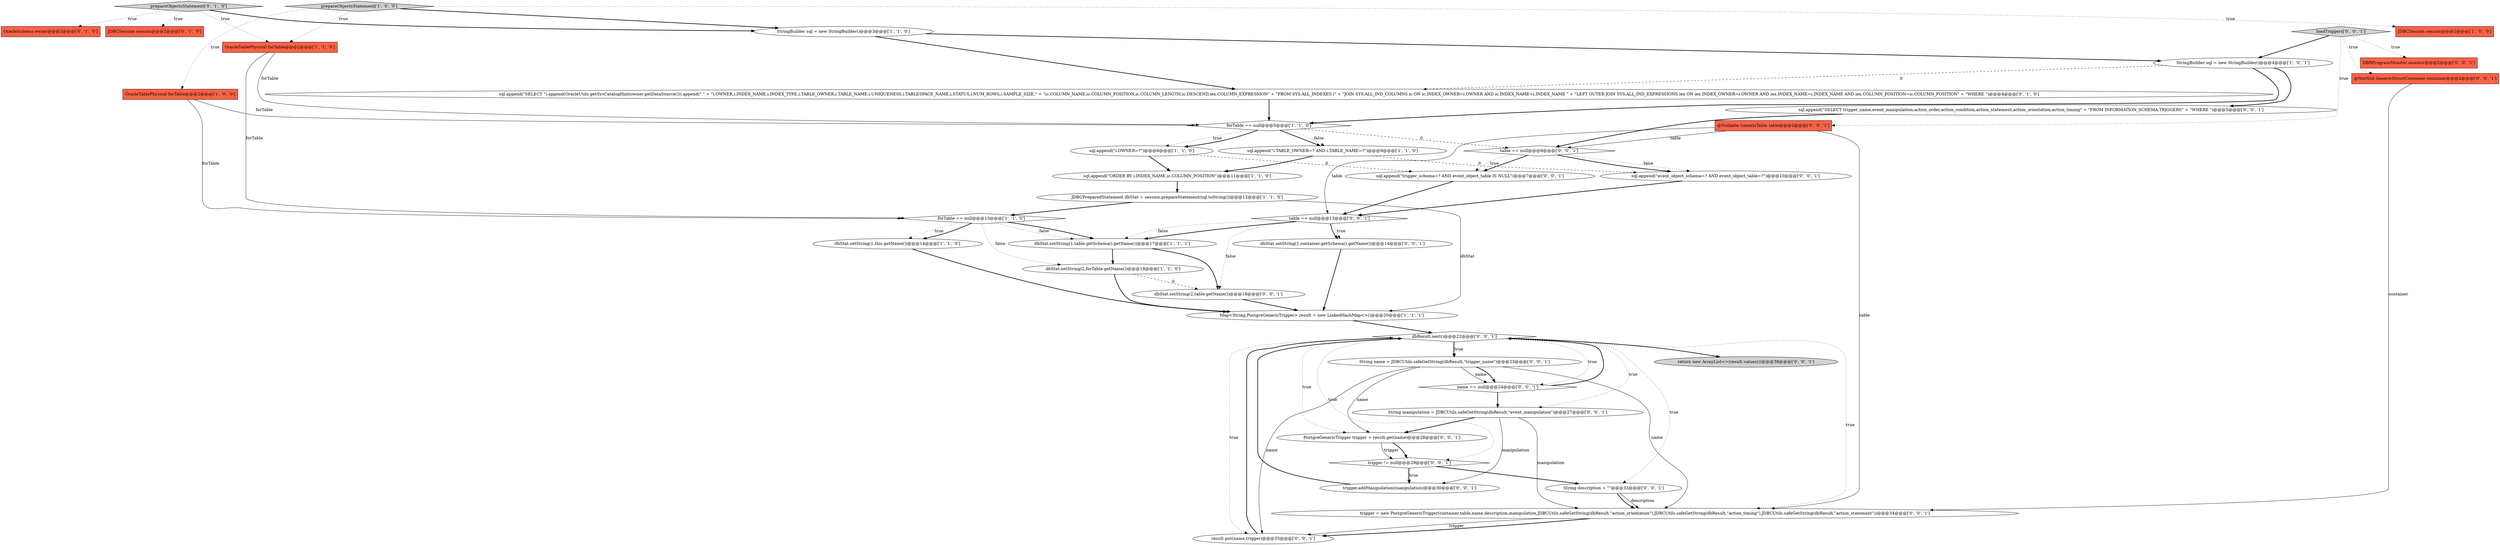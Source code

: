 digraph {
18 [style = filled, label = "JDBCSession session@@@2@@@['0', '1', '0']", fillcolor = tomato, shape = box image = "AAA0AAABBB2BBB"];
10 [style = filled, label = "dbStat.setString(2,forTable.getName())@@@18@@@['1', '1', '0']", fillcolor = white, shape = ellipse image = "AAA0AAABBB1BBB"];
6 [style = filled, label = "dbStat.setString(1,table.getSchema().getName())@@@17@@@['1', '1', '1']", fillcolor = white, shape = ellipse image = "AAA0AAABBB1BBB"];
8 [style = filled, label = "StringBuilder sql = new StringBuilder()@@@4@@@['1', '0', '1']", fillcolor = white, shape = ellipse image = "AAA0AAABBB1BBB"];
35 [style = filled, label = "trigger != null@@@29@@@['0', '0', '1']", fillcolor = white, shape = diamond image = "AAA0AAABBB3BBB"];
39 [style = filled, label = "@NotNull GenericStructContainer container@@@2@@@['0', '0', '1']", fillcolor = tomato, shape = box image = "AAA0AAABBB3BBB"];
40 [style = filled, label = "dbResult.next()@@@22@@@['0', '0', '1']", fillcolor = white, shape = diamond image = "AAA0AAABBB3BBB"];
21 [style = filled, label = "name == null@@@24@@@['0', '0', '1']", fillcolor = white, shape = diamond image = "AAA0AAABBB3BBB"];
25 [style = filled, label = "result.put(name,trigger)@@@35@@@['0', '0', '1']", fillcolor = white, shape = ellipse image = "AAA0AAABBB3BBB"];
14 [style = filled, label = "prepareObjectsStatement['1', '0', '0']", fillcolor = lightgray, shape = diamond image = "AAA0AAABBB1BBB"];
3 [style = filled, label = "JDBCPreparedStatement dbStat = session.prepareStatement(sql.toString())@@@12@@@['1', '1', '0']", fillcolor = white, shape = ellipse image = "AAA0AAABBB1BBB"];
30 [style = filled, label = "sql.append(\"event_object_schema=? AND event_object_table=?\")@@@10@@@['0', '0', '1']", fillcolor = white, shape = ellipse image = "AAA0AAABBB3BBB"];
7 [style = filled, label = "forTable == null@@@13@@@['1', '1', '0']", fillcolor = white, shape = diamond image = "AAA0AAABBB1BBB"];
16 [style = filled, label = "OracleSchema owner@@@2@@@['0', '1', '0']", fillcolor = tomato, shape = box image = "AAA0AAABBB2BBB"];
1 [style = filled, label = "sql.append(\"ORDER BY i.INDEX_NAME,ic.COLUMN_POSITION\")@@@11@@@['1', '1', '0']", fillcolor = white, shape = ellipse image = "AAA0AAABBB1BBB"];
24 [style = filled, label = "return new ArrayList<>(result.values())@@@38@@@['0', '0', '1']", fillcolor = lightgray, shape = ellipse image = "AAA0AAABBB3BBB"];
36 [style = filled, label = "@Nullable GenericTable table@@@2@@@['0', '0', '1']", fillcolor = tomato, shape = box image = "AAA0AAABBB3BBB"];
11 [style = filled, label = "forTable == null@@@5@@@['1', '1', '0']", fillcolor = white, shape = diamond image = "AAA0AAABBB1BBB"];
5 [style = filled, label = "OracleTablePhysical forTable@@@2@@@['1', '1', '0']", fillcolor = tomato, shape = box image = "AAA0AAABBB1BBB"];
29 [style = filled, label = "trigger = new PostgreGenericTrigger(container,table,name,description,manipulation,JDBCUtils.safeGetString(dbResult,\"action_orientation\"),JDBCUtils.safeGetString(dbResult,\"action_timing\"),JDBCUtils.safeGetString(dbResult,\"action_statement\"))@@@34@@@['0', '0', '1']", fillcolor = white, shape = ellipse image = "AAA0AAABBB3BBB"];
27 [style = filled, label = "table == null@@@13@@@['0', '0', '1']", fillcolor = white, shape = diamond image = "AAA0AAABBB3BBB"];
12 [style = filled, label = "StringBuilder sql = new StringBuilder()@@@3@@@['1', '1', '0']", fillcolor = white, shape = ellipse image = "AAA0AAABBB1BBB"];
20 [style = filled, label = "String name = JDBCUtils.safeGetString(dbResult,\"trigger_name\")@@@23@@@['0', '0', '1']", fillcolor = white, shape = ellipse image = "AAA0AAABBB3BBB"];
26 [style = filled, label = "String description = \"\"@@@33@@@['0', '0', '1']", fillcolor = white, shape = ellipse image = "AAA0AAABBB3BBB"];
38 [style = filled, label = "dbStat.setString(1,container.getSchema().getName())@@@14@@@['0', '0', '1']", fillcolor = white, shape = ellipse image = "AAA0AAABBB3BBB"];
31 [style = filled, label = "DBRProgressMonitor monitor@@@2@@@['0', '0', '1']", fillcolor = tomato, shape = box image = "AAA0AAABBB3BBB"];
2 [style = filled, label = "OracleTablePhysical forTable@@@2@@@['1', '0', '0']", fillcolor = tomato, shape = box image = "AAA0AAABBB1BBB"];
9 [style = filled, label = "sql.append(\"i.OWNER=?\")@@@6@@@['1', '1', '0']", fillcolor = white, shape = ellipse image = "AAA0AAABBB1BBB"];
28 [style = filled, label = "sql.append(\"SELECT trigger_name,event_manipulation,action_order,action_condition,action_statement,action_orientation,action_timing\" + \"FROM INFORMATION_SCHEMA.TRIGGERS\" + \"WHERE \")@@@5@@@['0', '0', '1']", fillcolor = white, shape = ellipse image = "AAA0AAABBB3BBB"];
34 [style = filled, label = "dbStat.setString(2,table.getName())@@@18@@@['0', '0', '1']", fillcolor = white, shape = ellipse image = "AAA0AAABBB3BBB"];
19 [style = filled, label = "sql.append(\"SELECT \").append(OracleUtils.getSysCatalogHint(owner.getDataSource())).append(\" \" + \"i.OWNER,i.INDEX_NAME,i.INDEX_TYPE,i.TABLE_OWNER,i.TABLE_NAME,i.UNIQUENESS,i.TABLESPACE_NAME,i.STATUS,i.NUM_ROWS,i.SAMPLE_SIZE,\" + \"ic.COLUMN_NAME,ic.COLUMN_POSITION,ic.COLUMN_LENGTH,ic.DESCEND,iex.COLUMN_EXPRESSION\" + \"FROM SYS.ALL_INDEXES i\" + \"JOIN SYS.ALL_IND_COLUMNS ic ON ic.INDEX_OWNER=i.OWNER AND ic.INDEX_NAME=i.INDEX_NAME \" + \"LEFT OUTER JOIN SYS.ALL_IND_EXPRESSIONS iex ON iex.INDEX_OWNER=i.OWNER AND iex.INDEX_NAME=i.INDEX_NAME AND iex.COLUMN_POSITION=ic.COLUMN_POSITION\" + \"WHERE \")@@@4@@@['0', '1', '0']", fillcolor = white, shape = ellipse image = "AAA1AAABBB2BBB"];
41 [style = filled, label = "String manipulation = JDBCUtils.safeGetString(dbResult,\"event_manipulation\")@@@27@@@['0', '0', '1']", fillcolor = white, shape = ellipse image = "AAA0AAABBB3BBB"];
4 [style = filled, label = "sql.append(\"i.TABLE_OWNER=? AND i.TABLE_NAME=?\")@@@9@@@['1', '1', '0']", fillcolor = white, shape = ellipse image = "AAA0AAABBB1BBB"];
17 [style = filled, label = "prepareObjectsStatement['0', '1', '0']", fillcolor = lightgray, shape = diamond image = "AAA0AAABBB2BBB"];
13 [style = filled, label = "dbStat.setString(1,this.getName())@@@14@@@['1', '1', '0']", fillcolor = white, shape = ellipse image = "AAA0AAABBB1BBB"];
22 [style = filled, label = "loadTriggers['0', '0', '1']", fillcolor = lightgray, shape = diamond image = "AAA0AAABBB3BBB"];
0 [style = filled, label = "JDBCSession session@@@2@@@['1', '0', '0']", fillcolor = tomato, shape = box image = "AAA0AAABBB1BBB"];
23 [style = filled, label = "sql.append(\"trigger_schema=? AND event_object_table IS NULL\")@@@7@@@['0', '0', '1']", fillcolor = white, shape = ellipse image = "AAA0AAABBB3BBB"];
37 [style = filled, label = "PostgreGenericTrigger trigger = result.get(name)@@@28@@@['0', '0', '1']", fillcolor = white, shape = ellipse image = "AAA0AAABBB3BBB"];
15 [style = filled, label = "Map<String,PostgreGenericTrigger> result = new LinkedHashMap<>()@@@20@@@['1', '1', '1']", fillcolor = white, shape = ellipse image = "AAA0AAABBB1BBB"];
32 [style = filled, label = "trigger.addManipulation(manipulation)@@@30@@@['0', '0', '1']", fillcolor = white, shape = ellipse image = "AAA0AAABBB3BBB"];
33 [style = filled, label = "table == null@@@6@@@['0', '0', '1']", fillcolor = white, shape = diamond image = "AAA0AAABBB3BBB"];
14->0 [style = dotted, label="true"];
11->4 [style = bold, label=""];
22->39 [style = dotted, label="true"];
14->5 [style = dotted, label="true"];
37->35 [style = bold, label=""];
5->11 [style = solid, label="forTable"];
7->6 [style = bold, label=""];
41->32 [style = solid, label="manipulation"];
35->32 [style = dotted, label="true"];
7->10 [style = dotted, label="false"];
3->7 [style = bold, label=""];
35->32 [style = bold, label=""];
7->13 [style = bold, label=""];
30->27 [style = bold, label=""];
10->34 [style = dashed, label="0"];
33->23 [style = bold, label=""];
40->20 [style = dotted, label="true"];
9->23 [style = dashed, label="0"];
10->15 [style = bold, label=""];
39->29 [style = solid, label="container"];
35->26 [style = bold, label=""];
2->7 [style = solid, label="forTable"];
23->27 [style = bold, label=""];
17->18 [style = dotted, label="true"];
2->11 [style = solid, label="forTable"];
34->15 [style = bold, label=""];
40->29 [style = dotted, label="true"];
20->25 [style = solid, label="name"];
27->38 [style = dotted, label="true"];
7->6 [style = dotted, label="false"];
11->33 [style = dashed, label="0"];
7->13 [style = dotted, label="true"];
36->29 [style = solid, label="table"];
40->41 [style = dotted, label="true"];
4->1 [style = bold, label=""];
20->21 [style = solid, label="name"];
41->29 [style = solid, label="manipulation"];
19->11 [style = bold, label=""];
33->30 [style = dotted, label="false"];
28->33 [style = bold, label=""];
22->36 [style = dotted, label="true"];
12->19 [style = bold, label=""];
14->2 [style = dotted, label="true"];
36->33 [style = solid, label="table"];
26->29 [style = solid, label="description"];
17->5 [style = dotted, label="true"];
33->23 [style = dotted, label="true"];
21->40 [style = bold, label=""];
13->15 [style = bold, label=""];
38->15 [style = bold, label=""];
17->16 [style = dotted, label="true"];
32->40 [style = bold, label=""];
41->37 [style = bold, label=""];
27->38 [style = bold, label=""];
15->40 [style = bold, label=""];
14->12 [style = bold, label=""];
27->6 [style = dotted, label="false"];
29->25 [style = bold, label=""];
3->15 [style = solid, label="dbStat"];
8->19 [style = dashed, label="0"];
27->34 [style = dotted, label="false"];
40->21 [style = dotted, label="true"];
27->6 [style = bold, label=""];
40->35 [style = dotted, label="true"];
40->24 [style = bold, label=""];
12->8 [style = bold, label=""];
26->29 [style = bold, label=""];
25->40 [style = bold, label=""];
21->41 [style = bold, label=""];
11->9 [style = dotted, label="true"];
22->8 [style = bold, label=""];
37->35 [style = solid, label="trigger"];
36->27 [style = solid, label="table"];
40->37 [style = dotted, label="true"];
11->4 [style = dotted, label="false"];
20->37 [style = solid, label="name"];
11->9 [style = bold, label=""];
17->12 [style = bold, label=""];
40->25 [style = dotted, label="true"];
4->30 [style = dashed, label="0"];
6->10 [style = bold, label=""];
20->21 [style = bold, label=""];
8->11 [style = bold, label=""];
33->30 [style = bold, label=""];
1->3 [style = bold, label=""];
29->25 [style = solid, label="trigger"];
6->34 [style = bold, label=""];
8->28 [style = bold, label=""];
22->31 [style = dotted, label="true"];
20->29 [style = solid, label="name"];
40->20 [style = bold, label=""];
9->1 [style = bold, label=""];
5->7 [style = solid, label="forTable"];
40->26 [style = dotted, label="true"];
}
